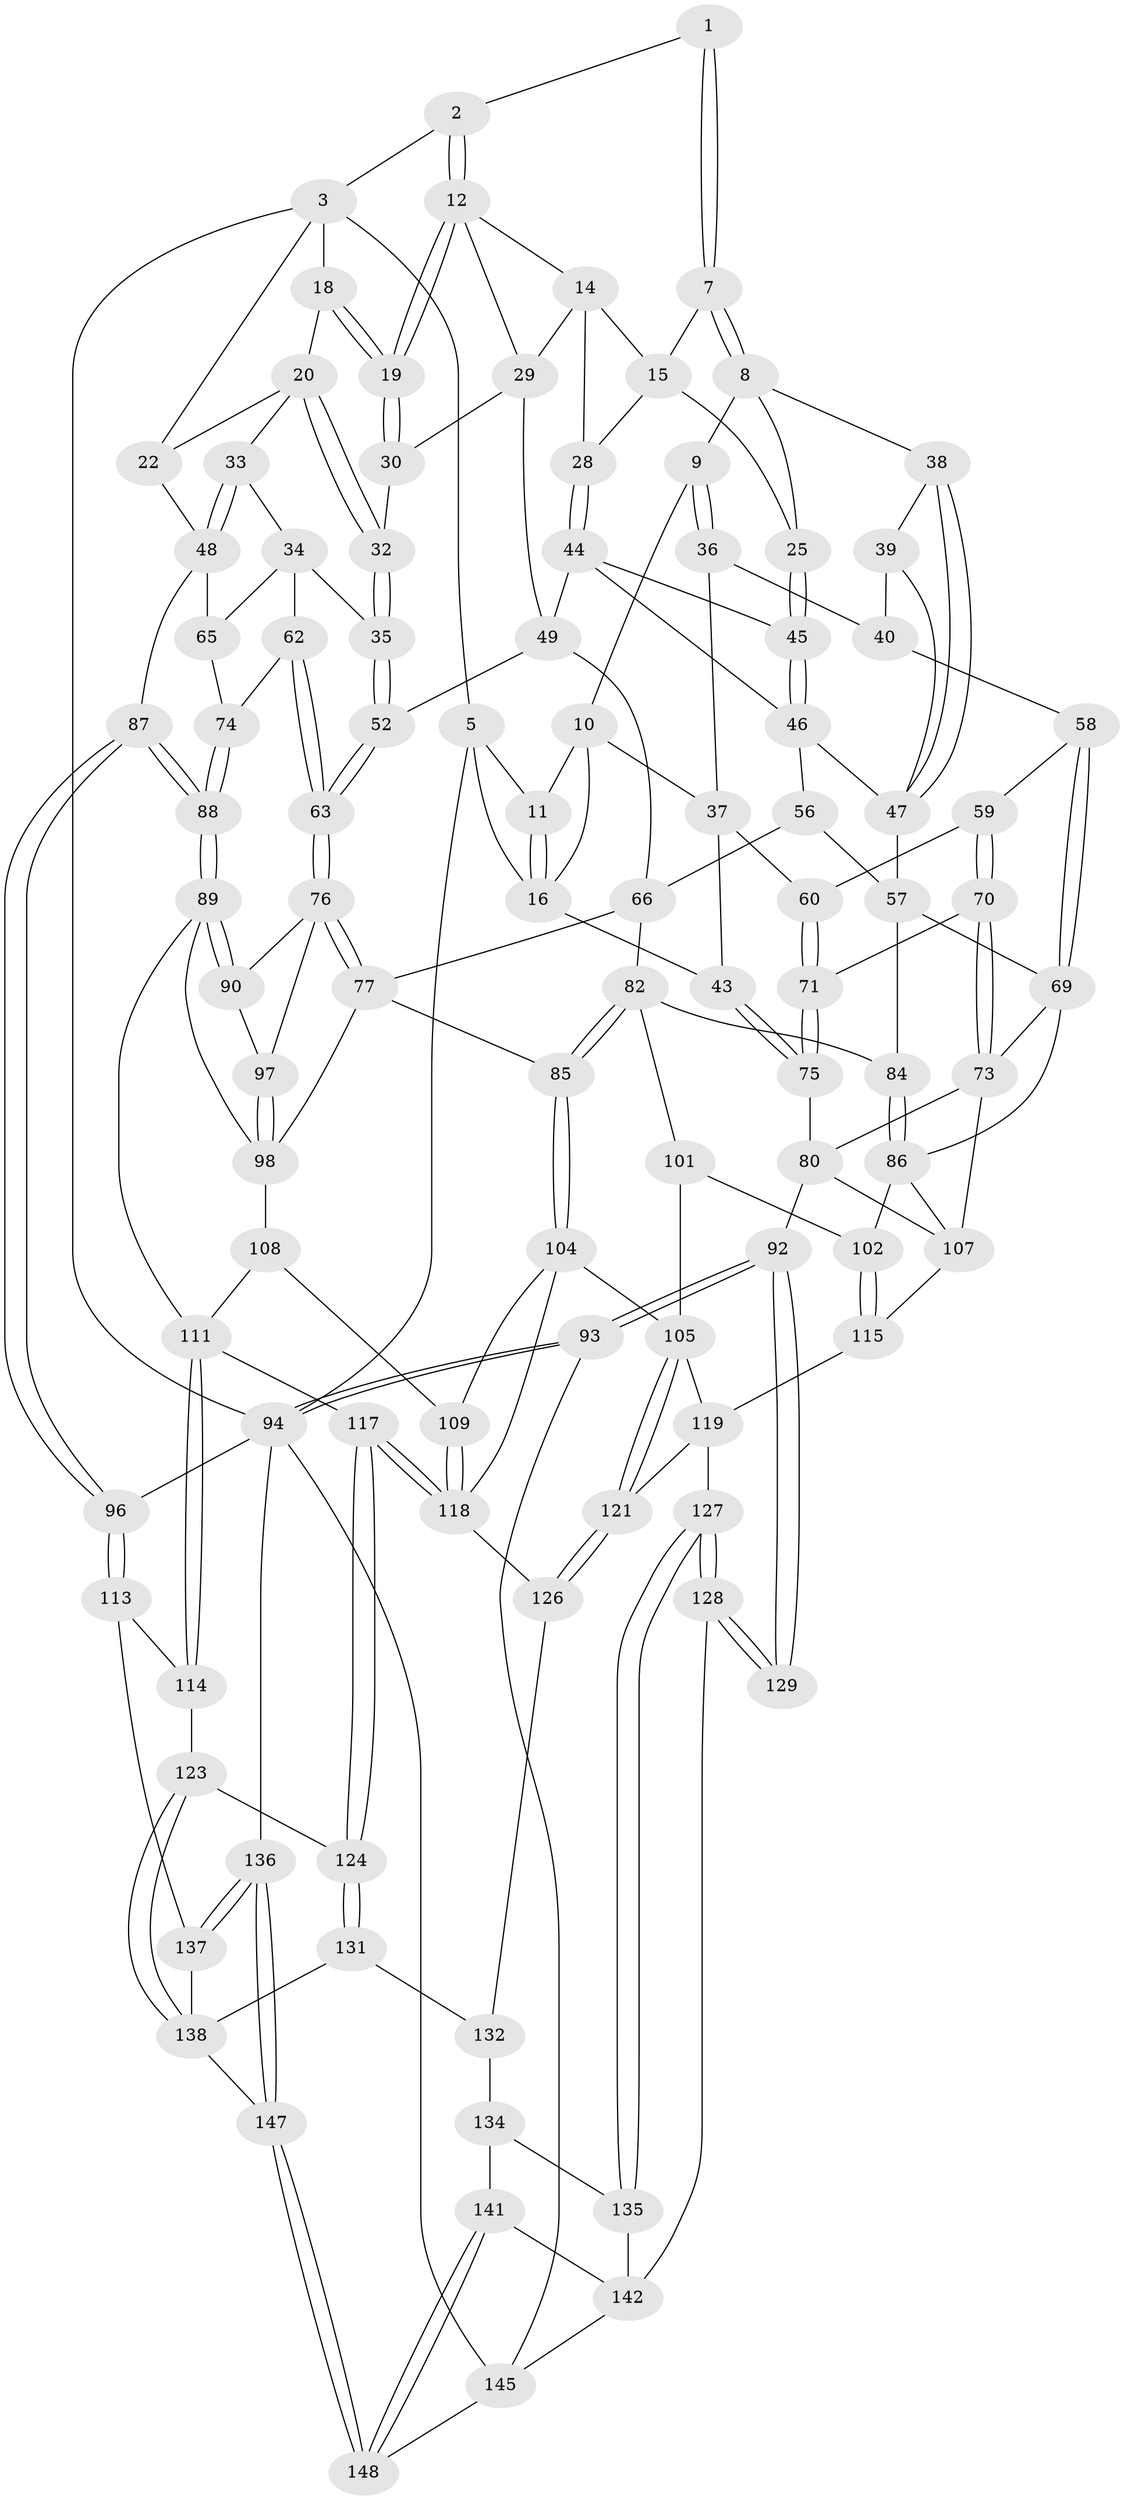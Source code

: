 // original degree distribution, {3: 0.02027027027027027, 4: 0.22297297297297297, 6: 0.22297297297297297, 5: 0.5337837837837838}
// Generated by graph-tools (version 1.1) at 2025/11/02/27/25 16:11:51]
// undirected, 103 vertices, 229 edges
graph export_dot {
graph [start="1"]
  node [color=gray90,style=filled];
  1 [pos="+0.3559676815233465+0"];
  2 [pos="+0.6867176822328042+0"];
  3 [pos="+0.7534052292360518+0",super="+4"];
  5 [pos="+0+0",super="+6"];
  7 [pos="+0.3404520163726973+0"];
  8 [pos="+0.3087921480503217+0.06656515088950934",super="+26"];
  9 [pos="+0.2806973696309054+0.07387180570900595"];
  10 [pos="+0.16110742085973676+0.08851261588874172",super="+23"];
  11 [pos="+0.07915446726463929+0.031008918304021457"];
  12 [pos="+0.5822971812295378+0.09055092653476482",super="+13"];
  14 [pos="+0.5632623174217446+0.10057733171769306",super="+27"];
  15 [pos="+0.4887714163768456+0.07859024759657077",super="+24"];
  16 [pos="+0.02841536136519639+0.12665527654778652",super="+17"];
  18 [pos="+0.7926712157597556+0"];
  19 [pos="+0.6882763906168212+0.16760287673102953"];
  20 [pos="+0.8487726730987211+0.04185297001302984",super="+21"];
  22 [pos="+1+0.047688924479910626"];
  25 [pos="+0.3313853071946639+0.09549107516048734"];
  28 [pos="+0.48726278807534384+0.19136063079636725"];
  29 [pos="+0.5904044812990054+0.21878784191427184",super="+31"];
  30 [pos="+0.6900113017168293+0.18071840017980376"];
  32 [pos="+0.7793340632870213+0.19578514319924267"];
  33 [pos="+0.9121903297242618+0.16461780207214485"];
  34 [pos="+0.8689871281706667+0.2533512663841648",super="+61"];
  35 [pos="+0.8271135985200322+0.2542350824440656"];
  36 [pos="+0.12498675673866137+0.23741114251216272"];
  37 [pos="+0.11139171579255151+0.22368486783382552",super="+42"];
  38 [pos="+0.297638599577909+0.17232342333874398"];
  39 [pos="+0.2949769713203381+0.17659192984390926",super="+54"];
  40 [pos="+0.15816656492574707+0.2802991949921174",super="+41"];
  43 [pos="+0+0.2365559316408396"];
  44 [pos="+0.4757900202424055+0.22571401263256372",super="+51"];
  45 [pos="+0.40998794494065044+0.22454274673896216"];
  46 [pos="+0.37879554290755385+0.2617457514842038",super="+55"];
  47 [pos="+0.3489943641009368+0.23616339732677816",super="+53"];
  48 [pos="+1+0.2649820772872702",super="+64"];
  49 [pos="+0.6415656243174261+0.3252490379119122",super="+50"];
  52 [pos="+0.7208541732813515+0.3530060246879345"];
  56 [pos="+0.38412105660275764+0.37643344008671853"];
  57 [pos="+0.3311062000657707+0.3815408067267236",super="+68"];
  58 [pos="+0.13546151376365662+0.3304715769544286"];
  59 [pos="+0.1091914010978568+0.34371295692264764"];
  60 [pos="+0.04190101928994886+0.33455910790340465"];
  62 [pos="+0.8465418644612301+0.43637144815087614"];
  63 [pos="+0.7992157232567894+0.4593056594648665"];
  65 [pos="+0.9697082248005096+0.3320508926823318"];
  66 [pos="+0.5778649633409024+0.3688137617839637",super="+67"];
  69 [pos="+0.19557032911052052+0.4076380087138373",super="+72"];
  70 [pos="+0.08740047207913362+0.39314324041347104"];
  71 [pos="+0.003472669374627668+0.42821530684516024"];
  73 [pos="+0.09873550480473159+0.5693391668029445",super="+79"];
  74 [pos="+0.9668164148801395+0.4814908469082139"];
  75 [pos="+0+0.600459985051358"];
  76 [pos="+0.7966470917490986+0.4714025177318099",super="+91"];
  77 [pos="+0.7230136091861193+0.5706191783656485",super="+78"];
  80 [pos="+0+0.6986408641402466",super="+81"];
  82 [pos="+0.4433643623966679+0.5459616077246315",super="+83"];
  84 [pos="+0.29056680767146503+0.5376105470250705"];
  85 [pos="+0.5145986835299375+0.5714712100082183"];
  86 [pos="+0.15392477695641532+0.5643666115834306",super="+103"];
  87 [pos="+1+0.6234752693688712"];
  88 [pos="+1+0.5920240481225929"];
  89 [pos="+0.9699795641914807+0.5933611003329625",super="+100"];
  90 [pos="+0.9271782143963824+0.5750031870667996"];
  92 [pos="+0+0.720488023430207"];
  93 [pos="+0+0.8177431539798173",super="+144"];
  94 [pos="+0+1",super="+95"];
  96 [pos="+1+0.7879432004399014"];
  97 [pos="+0.8568694380059415+0.6035305091528798"];
  98 [pos="+0.827622486140963+0.6304817017867129",super="+99"];
  101 [pos="+0.3262245866728331+0.6783981243366703"];
  102 [pos="+0.24461885188051805+0.6689903391064185"];
  104 [pos="+0.513783979982375+0.7012048545117887",super="+110"];
  105 [pos="+0.4430451997226521+0.7083042567239667",super="+106"];
  107 [pos="+0.19912571186263522+0.70528243014135",super="+116"];
  108 [pos="+0.7281439274626222+0.6405313121362004"];
  109 [pos="+0.6670674327715505+0.6765075870553874"];
  111 [pos="+0.8729396799471818+0.7377224366083206",super="+112"];
  113 [pos="+0.9341787031337431+0.7872605236803647",super="+130"];
  114 [pos="+0.9103150810070021+0.7829560285202783",super="+122"];
  115 [pos="+0.22508926095670276+0.7905657107658672"];
  117 [pos="+0.7181054153057677+0.8227540783146923"];
  118 [pos="+0.6459838268870204+0.8009033488443956",super="+125"];
  119 [pos="+0.29464163534409127+0.8231932521824314",super="+120"];
  121 [pos="+0.37430427201801664+0.8034241272266869"];
  123 [pos="+0.7818513594987913+0.8676230554688361"];
  124 [pos="+0.7181626940525685+0.8228548077996855"];
  126 [pos="+0.5210051278287408+0.8346650736074908"];
  127 [pos="+0.27833663510096746+0.8580571177676325"];
  128 [pos="+0.2366835018008718+0.9178852751637766"];
  129 [pos="+0.199610385261987+0.9102687671090831"];
  131 [pos="+0.6341575376094011+0.9426207174694116"];
  132 [pos="+0.6164020010771514+0.9340038371118525",super="+133"];
  134 [pos="+0.5080379538797537+0.861650099414091",super="+139"];
  135 [pos="+0.38621547147475793+0.9040480290417384"];
  136 [pos="+1+1"];
  137 [pos="+0.9542437124917362+1"];
  138 [pos="+0.7813753094462533+0.8824164532432368",super="+140"];
  141 [pos="+0.4743212591131937+1"];
  142 [pos="+0.39035663985224356+0.919845430994092",super="+143"];
  145 [pos="+0.2587234581108936+1",super="+146"];
  147 [pos="+0.7426947951042379+1"];
  148 [pos="+0.4660598050893789+1"];
  1 -- 2;
  1 -- 7;
  1 -- 7;
  2 -- 3;
  2 -- 12;
  2 -- 12;
  3 -- 18;
  3 -- 5;
  3 -- 94;
  3 -- 22;
  5 -- 94;
  5 -- 11;
  5 -- 16;
  7 -- 8;
  7 -- 8;
  7 -- 15;
  8 -- 9;
  8 -- 25;
  8 -- 38;
  9 -- 10;
  9 -- 36;
  9 -- 36;
  10 -- 11;
  10 -- 16;
  10 -- 37;
  11 -- 16;
  11 -- 16;
  12 -- 19;
  12 -- 19;
  12 -- 29;
  12 -- 14;
  14 -- 15;
  14 -- 28;
  14 -- 29;
  15 -- 25;
  15 -- 28;
  16 -- 43;
  18 -- 19;
  18 -- 19;
  18 -- 20;
  19 -- 30;
  19 -- 30;
  20 -- 32;
  20 -- 32;
  20 -- 33;
  20 -- 22;
  22 -- 48;
  25 -- 45;
  25 -- 45;
  28 -- 44;
  28 -- 44;
  29 -- 49;
  29 -- 30;
  30 -- 32;
  32 -- 35;
  32 -- 35;
  33 -- 34;
  33 -- 48;
  33 -- 48;
  34 -- 35;
  34 -- 65;
  34 -- 62;
  35 -- 52;
  35 -- 52;
  36 -- 37;
  36 -- 40;
  37 -- 43;
  37 -- 60;
  38 -- 39;
  38 -- 47;
  38 -- 47;
  39 -- 40 [weight=2];
  39 -- 47;
  40 -- 58;
  43 -- 75;
  43 -- 75;
  44 -- 45;
  44 -- 49;
  44 -- 46;
  45 -- 46;
  45 -- 46;
  46 -- 47;
  46 -- 56;
  47 -- 57;
  48 -- 65;
  48 -- 87;
  49 -- 52;
  49 -- 66;
  52 -- 63;
  52 -- 63;
  56 -- 57;
  56 -- 66;
  57 -- 84;
  57 -- 69;
  58 -- 59;
  58 -- 69;
  58 -- 69;
  59 -- 60;
  59 -- 70;
  59 -- 70;
  60 -- 71;
  60 -- 71;
  62 -- 63;
  62 -- 63;
  62 -- 74;
  63 -- 76;
  63 -- 76;
  65 -- 74;
  66 -- 82;
  66 -- 77;
  69 -- 73;
  69 -- 86;
  70 -- 71;
  70 -- 73;
  70 -- 73;
  71 -- 75;
  71 -- 75;
  73 -- 80;
  73 -- 107;
  74 -- 88;
  74 -- 88;
  75 -- 80;
  76 -- 77;
  76 -- 77;
  76 -- 97;
  76 -- 90;
  77 -- 98;
  77 -- 85;
  80 -- 107;
  80 -- 92;
  82 -- 85;
  82 -- 85;
  82 -- 84;
  82 -- 101;
  84 -- 86;
  84 -- 86;
  85 -- 104;
  85 -- 104;
  86 -- 107;
  86 -- 102;
  87 -- 88;
  87 -- 88;
  87 -- 96;
  87 -- 96;
  88 -- 89;
  88 -- 89;
  89 -- 90;
  89 -- 90;
  89 -- 98;
  89 -- 111;
  90 -- 97;
  92 -- 93;
  92 -- 93;
  92 -- 129;
  92 -- 129;
  93 -- 94;
  93 -- 94;
  93 -- 145;
  94 -- 145;
  94 -- 96;
  94 -- 136;
  96 -- 113;
  96 -- 113;
  97 -- 98;
  97 -- 98;
  98 -- 108;
  101 -- 102;
  101 -- 105;
  102 -- 115;
  102 -- 115;
  104 -- 105;
  104 -- 109;
  104 -- 118;
  105 -- 121;
  105 -- 121;
  105 -- 119;
  107 -- 115;
  108 -- 109;
  108 -- 111;
  109 -- 118;
  109 -- 118;
  111 -- 114;
  111 -- 114;
  111 -- 117;
  113 -- 114 [weight=2];
  113 -- 137;
  114 -- 123;
  115 -- 119;
  117 -- 118;
  117 -- 118;
  117 -- 124;
  117 -- 124;
  118 -- 126;
  119 -- 121;
  119 -- 127;
  121 -- 126;
  121 -- 126;
  123 -- 124;
  123 -- 138;
  123 -- 138;
  124 -- 131;
  124 -- 131;
  126 -- 132;
  127 -- 128;
  127 -- 128;
  127 -- 135;
  127 -- 135;
  128 -- 129;
  128 -- 129;
  128 -- 142;
  131 -- 132;
  131 -- 138;
  132 -- 134 [weight=2];
  134 -- 135;
  134 -- 141;
  135 -- 142;
  136 -- 137;
  136 -- 137;
  136 -- 147;
  136 -- 147;
  137 -- 138;
  138 -- 147;
  141 -- 142;
  141 -- 148;
  141 -- 148;
  142 -- 145;
  145 -- 148;
  147 -- 148;
  147 -- 148;
}

